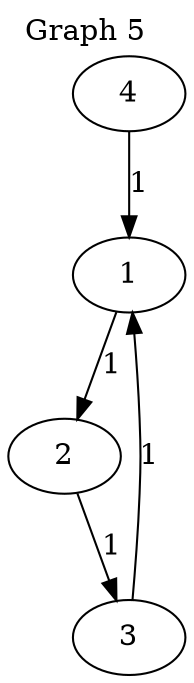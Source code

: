 digraph {
    label="Graph 5";
    labelloc=top;
    labeljust=left;
    1 -> 2[label="1", weight="1"];
    2 -> 3[label="1", weight="1"];
    3 -> 1[label="1", weight="1"];
    4 -> 1[label="1", weight="1"];
}